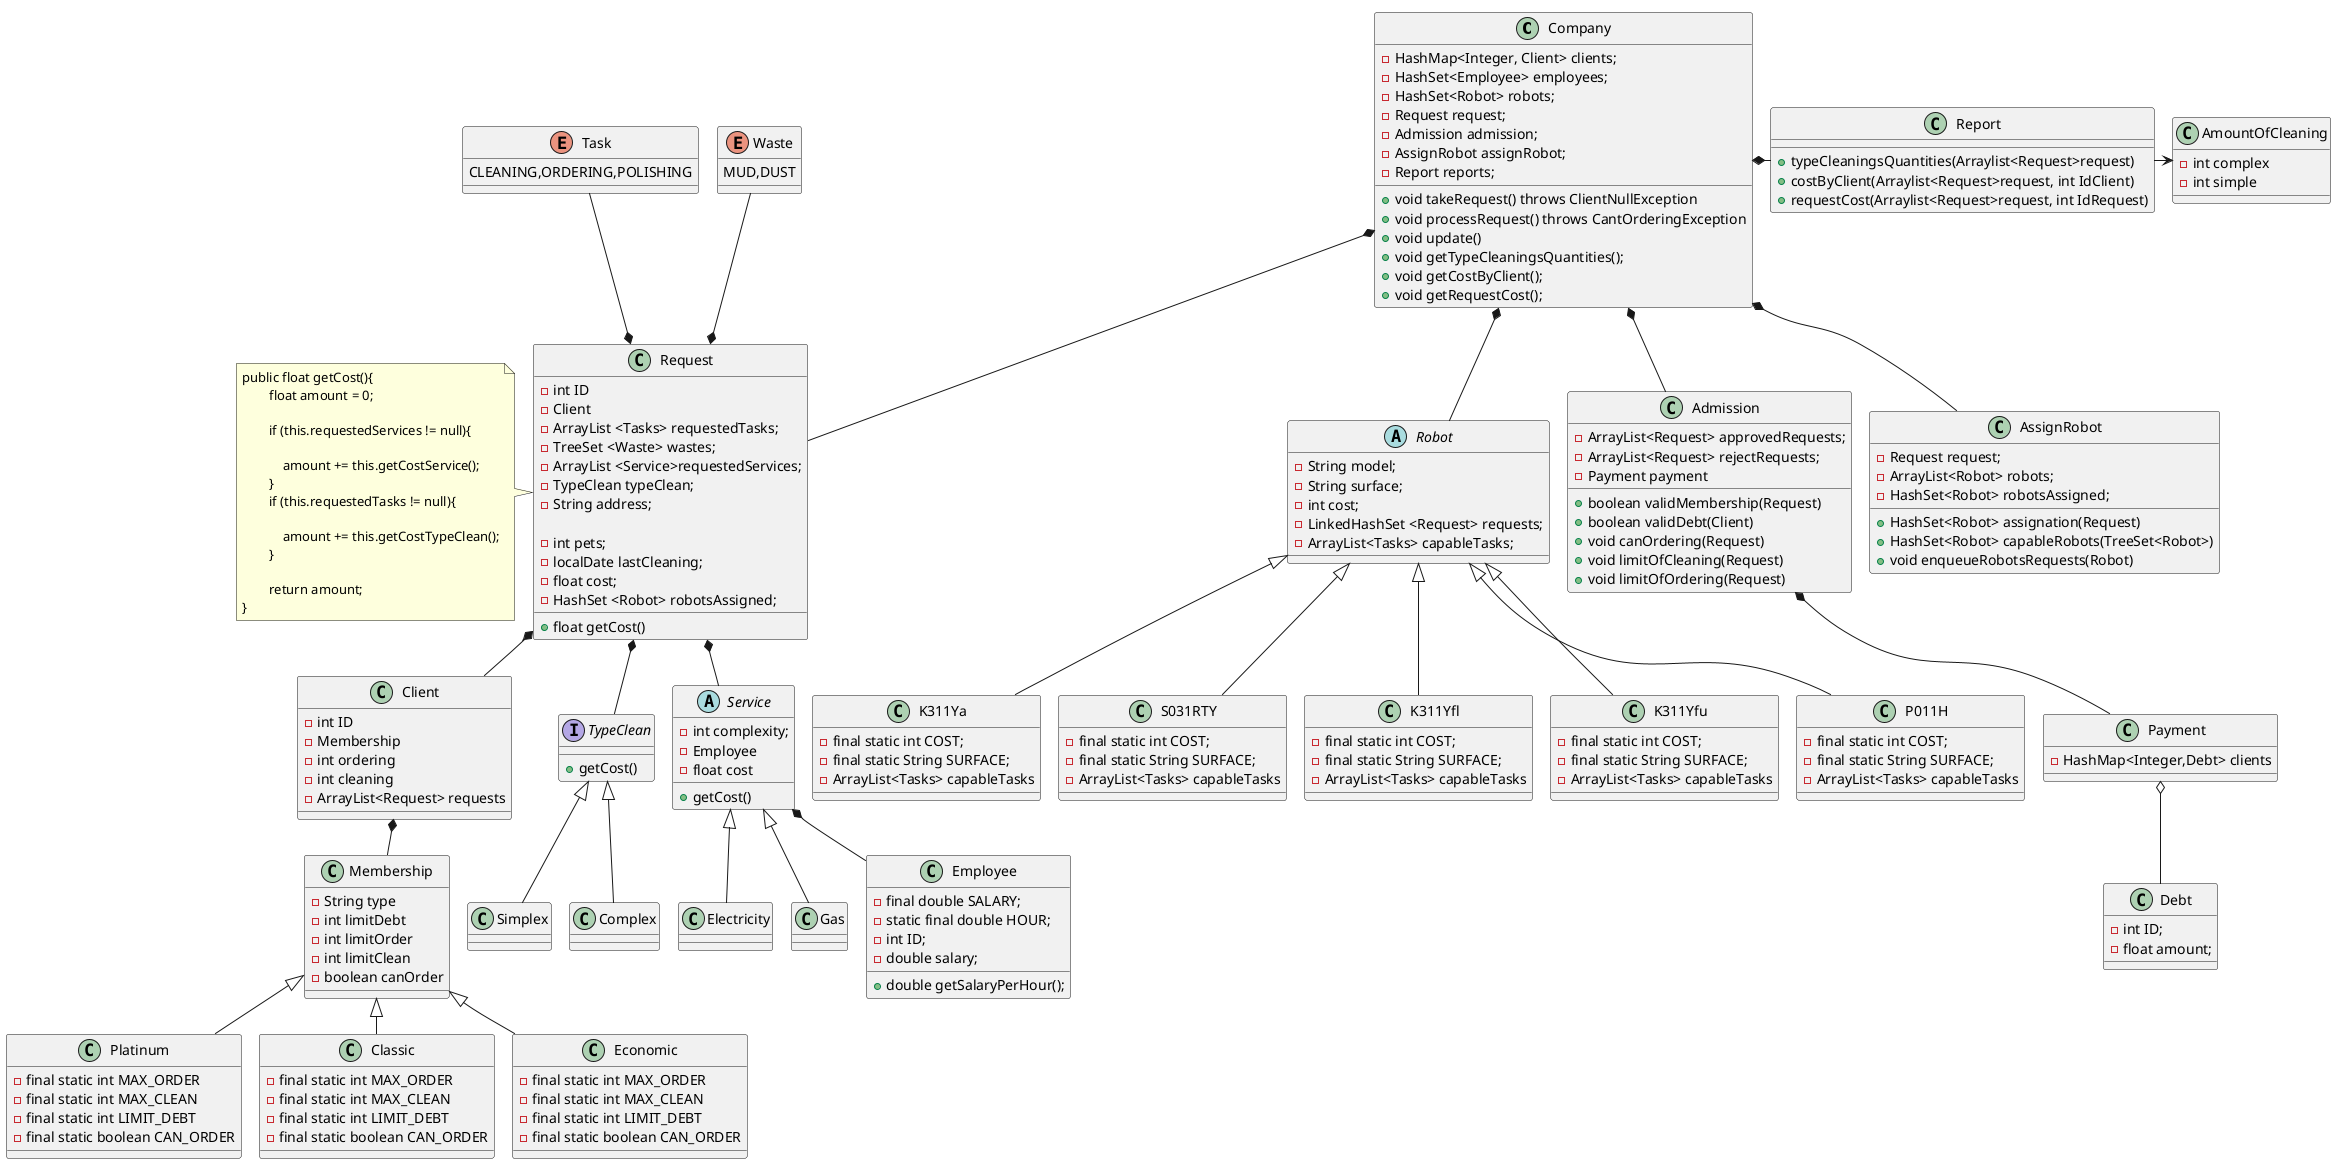 @startuml
'https://plantuml.com/class-diagram
!pragma layout smetana


class Company
class Admission
class Request
interface TypeClean
class Simplex
class Complex
abstract class Service
class Electricity
class Gas
class Client
class Membership
class Platinum
class Classic
class Economic
class Employee
class Report
class AssignRobot
class Payment
abstract class Robot
class K311Yfl
class K311Yfu
class P011H
class K311Ya
class S031RTY
enum Task
class AmountOfCleaning

Client *-- Membership

Membership <|-- Platinum
Membership <|-- Classic
Membership <|-- Economic
Company *-- Request
Company *-- Admission
Company *-- AssignRobot
Company *-right- Report
Company *-- Robot
Request *-- Client
Request *-- TypeClean
Request *-- Service
TypeClean <|-- Simplex
TypeClean <|-- Complex
Employee -up-* Service
Service<|--Electricity
Service<|--Gas
Waste -down-* Request
Task -down-* Request
Admission *-- Payment

Payment o-- Debt
Robot <|-- K311Ya
Robot <|--S031RTY
Robot <|--P011H
Robot <|--K311Yfu
Robot <|-- K311Yfl
Report -> AmountOfCleaning

enum Task {
CLEANING,ORDERING,POLISHING
}


class Company{

- HashMap<Integer, Client> clients;
- HashSet<Employee> employees;
- HashSet<Robot> robots;
- Request request;
- Admission admission;
- AssignRobot assignRobot;
- Report reports;

+void takeRequest() throws ClientNullException
+void processRequest() throws CantOrderingException
+void update()
+ void getTypeCleaningsQuantities();
+ void getCostByClient();
+ void getRequestCost();
}
class Admission{
- ArrayList<Request> approvedRequests;
- ArrayList<Request> rejectRequests;
-Payment payment

+boolean validMembership(Request)
+boolean validDebt(Client)
+ void canOrdering(Request)
+void limitOfCleaning(Request)
+void limitOfOrdering(Request)
}



class Payment{
-HashMap<Integer,Debt> clients
}
class Debt{
- int ID;
- float amount;
}



class Request{
- int ID
- Client
- ArrayList <Tasks> requestedTasks;
- TreeSet <Waste> wastes;
- ArrayList <Service>requestedServices;
- TypeClean typeClean;
- String address;

- int pets;
- localDate lastCleaning;
- float cost;
- HashSet <Robot> robotsAssigned;

+float getCost()
}


enum Waste {
MUD,DUST
}

class Client{
-int ID
-Membership
-int ordering
-int cleaning
-ArrayList<Request> requests
}

class Membership{
-String type
-int limitDebt
-int limitOrder
-int limitClean
-boolean canOrder
}

class Platinum{
- final static int MAX_ORDER
- final static int MAX_CLEAN
- final static int LIMIT_DEBT
- final static boolean CAN_ORDER
}
class Classic{
- final static int MAX_ORDER
- final static int MAX_CLEAN
- final static int LIMIT_DEBT
- final static boolean CAN_ORDER
}
class Economic{
- final static int MAX_ORDER
- final static int MAX_CLEAN
- final static int LIMIT_DEBT
- final static boolean CAN_ORDER
 }
abstract class Service{
- int complexity;
- Employee
- float cost
+ getCost()
}

class Employee {
- final double SALARY;
- static final double HOUR;
- int ID;
- double salary;
+ double getSalaryPerHour();
}

class Electricity{
}

class Gas{

}

class Report {
+ typeCleaningsQuantities(Arraylist<Request>request)
+ costByClient(Arraylist<Request>request, int IdClient)
+ requestCost(Arraylist<Request>request, int IdRequest)

}

interface TypeClean{
+ getCost()
}
class AssignRobot{
-Request request;
-ArrayList<Robot> robots;
-HashSet<Robot> robotsAssigned;

+ HashSet<Robot> assignation(Request)
+ HashSet<Robot> capableRobots(TreeSet<Robot>)
+ void enqueueRobotsRequests(Robot)
}

abstract class Robot{
-String model;
-String surface;
-int cost;
-LinkedHashSet <Request> requests;
-ArrayList<Tasks> capableTasks;

}
class K311Yfl{
- final static int COST;
- final static String SURFACE;
- ArrayList<Tasks> capableTasks
}
class K311Yfu{
- final static int COST;
- final static String SURFACE;
- ArrayList<Tasks> capableTasks
}
class P011H{
- final static int COST;
- final static String SURFACE;
- ArrayList<Tasks> capableTasks
}
class S031RTY{
- final static int COST;
- final static String SURFACE;
- ArrayList<Tasks> capableTasks
}
class K311Ya{
- final static int COST;
- final static String SURFACE;
- ArrayList<Tasks> capableTasks
}

class AmountOfCleaning{
-int complex
-int simple
}

class Request
note left
public float getCost(){
        float amount = 0;

        if (this.requestedServices != null){

            amount += this.getCostService();
        }
        if (this.requestedTasks != null){

            amount += this.getCostTypeClean();
        }

        return amount;
}
end note

@enduml